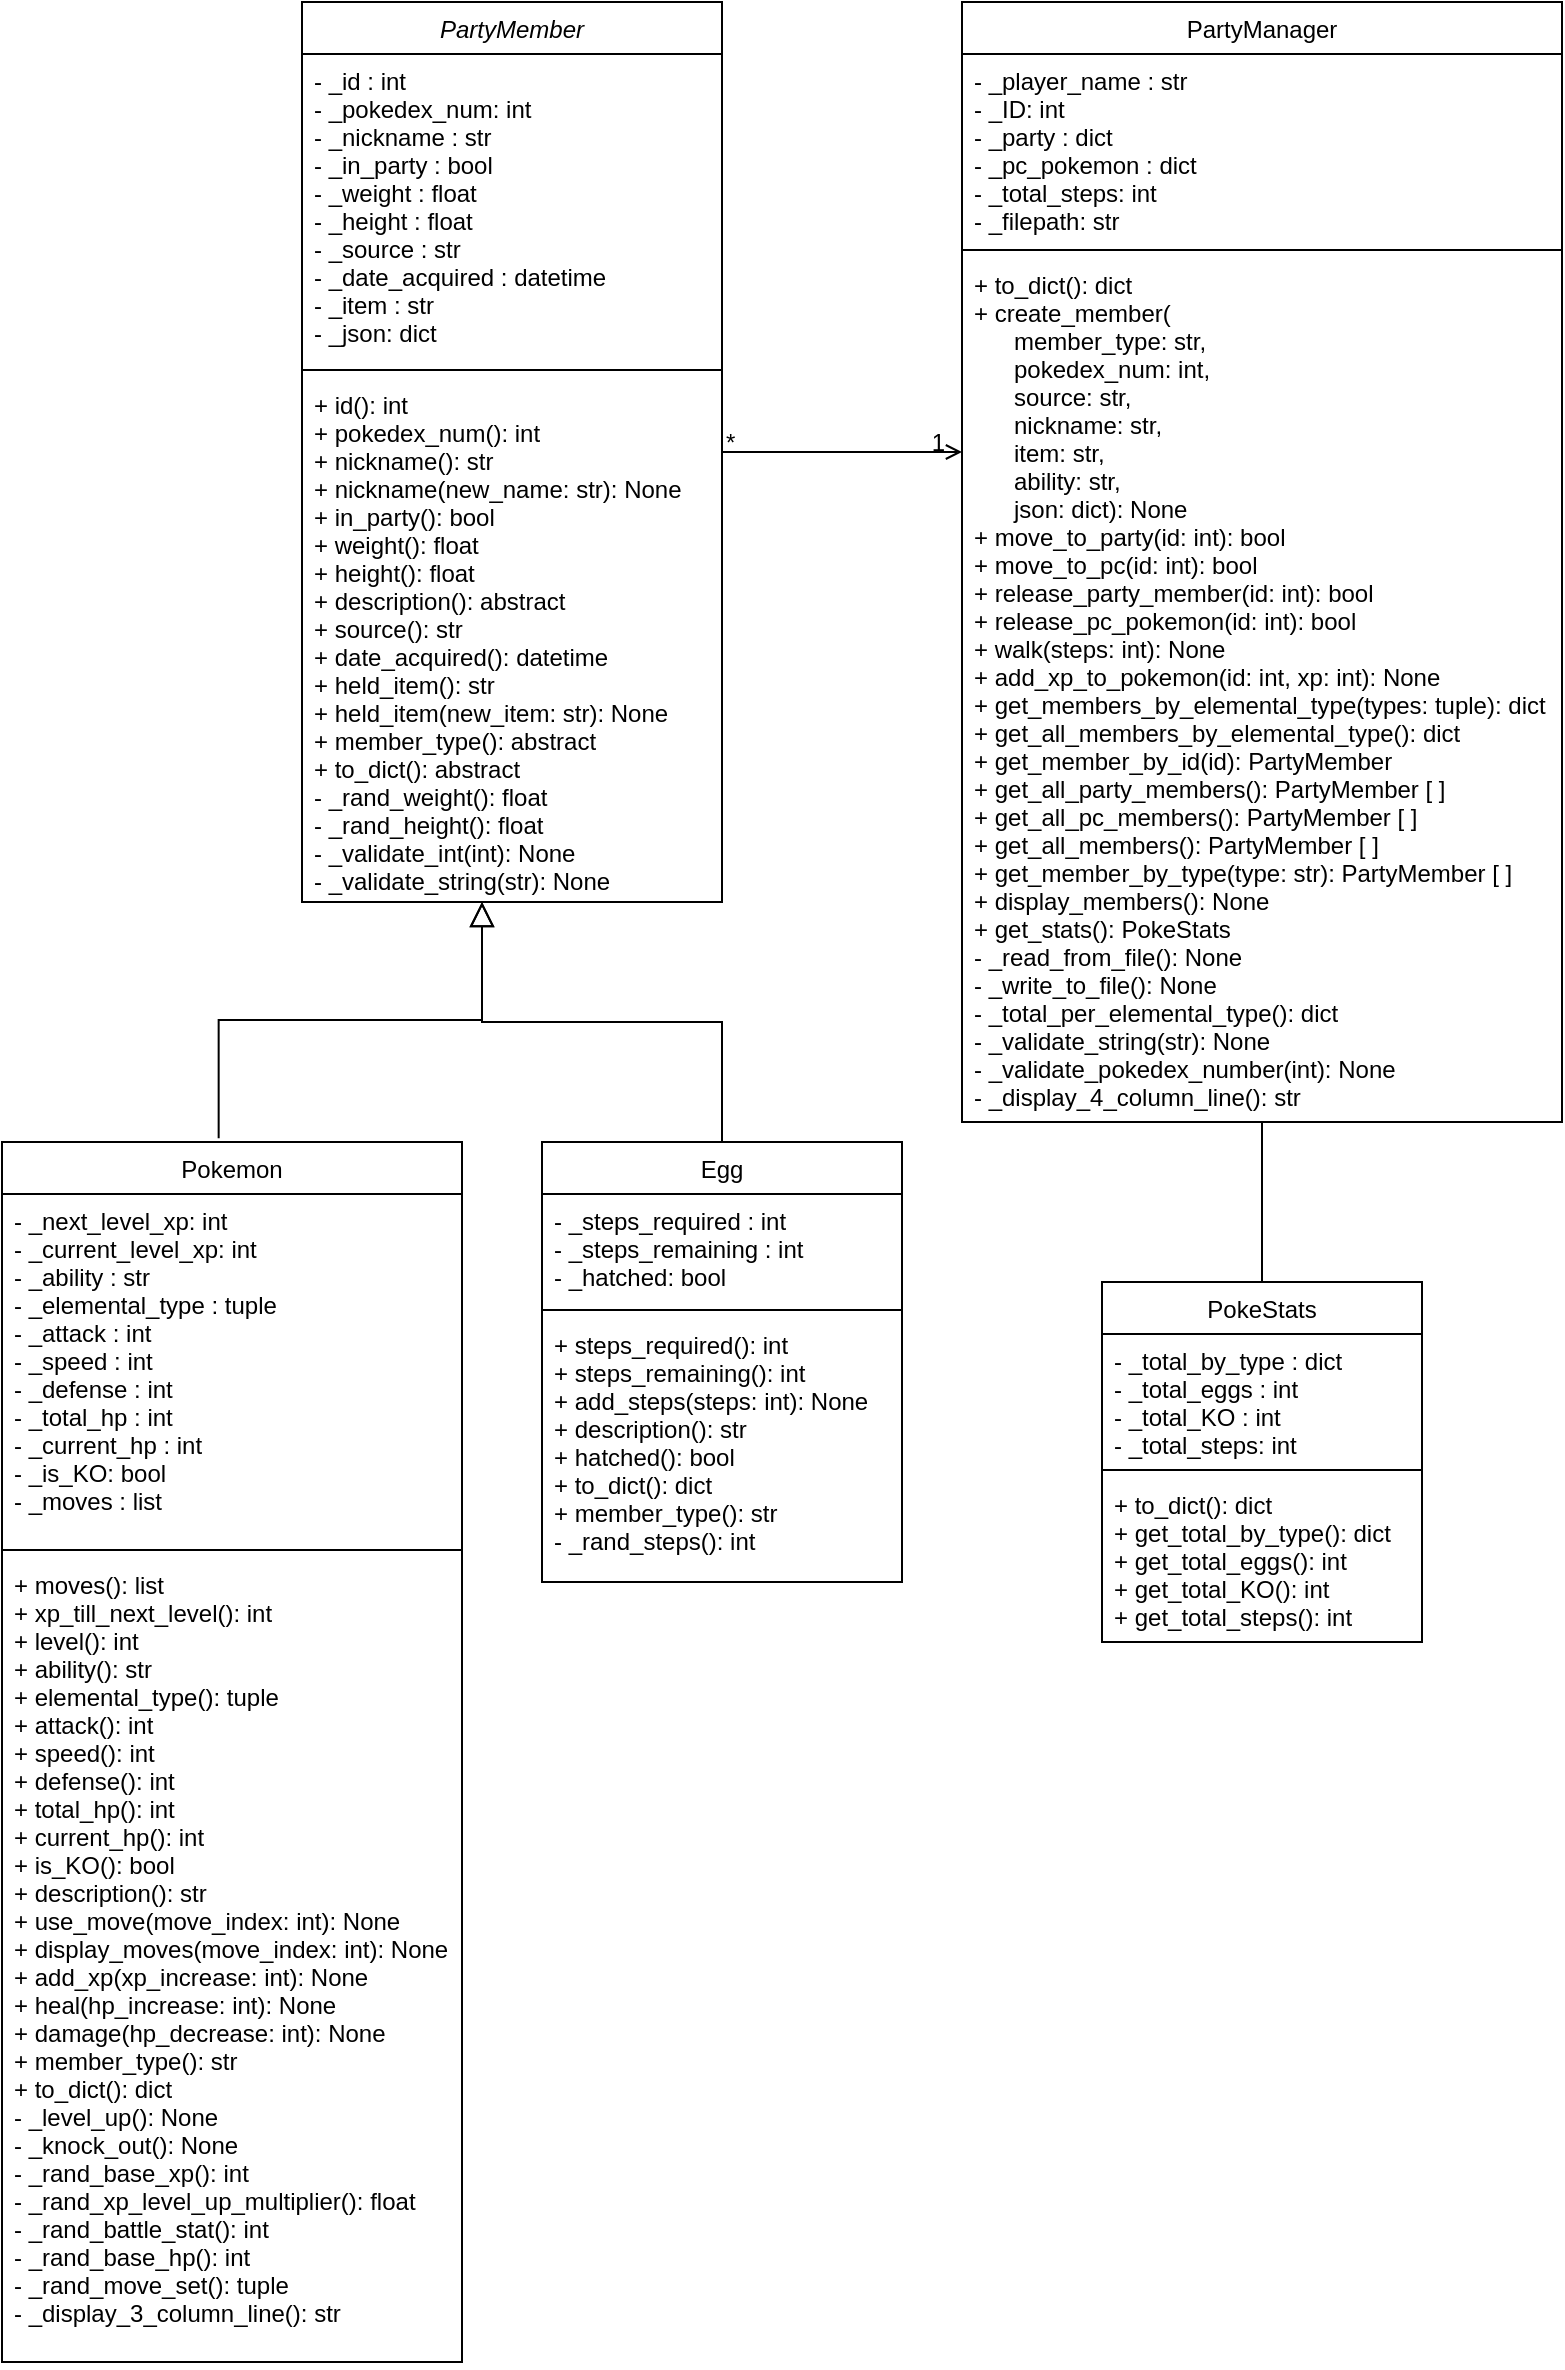<mxfile version="12.8.4" type="device"><diagram id="C5RBs43oDa-KdzZeNtuy" name="Page-1"><mxGraphModel dx="1038" dy="585" grid="1" gridSize="10" guides="1" tooltips="1" connect="1" arrows="1" fold="1" page="1" pageScale="1" pageWidth="827" pageHeight="1169" math="0" shadow="0"><root><mxCell id="WIyWlLk6GJQsqaUBKTNV-0"/><mxCell id="WIyWlLk6GJQsqaUBKTNV-1" parent="WIyWlLk6GJQsqaUBKTNV-0"/><mxCell id="zkfFHV4jXpPFQw0GAbJ--0" value="PartyMember" style="swimlane;fontStyle=2;align=center;verticalAlign=top;childLayout=stackLayout;horizontal=1;startSize=26;horizontalStack=0;resizeParent=1;resizeLast=0;collapsible=1;marginBottom=0;rounded=0;shadow=0;strokeWidth=1;" parent="WIyWlLk6GJQsqaUBKTNV-1" vertex="1"><mxGeometry x="190" y="40" width="210" height="450" as="geometry"><mxRectangle x="230" y="140" width="160" height="26" as="alternateBounds"/></mxGeometry></mxCell><mxCell id="zkfFHV4jXpPFQw0GAbJ--1" value="- _id : int&#10;- _pokedex_num: int&#10;- _nickname : str&#10;- _in_party : bool&#10;- _weight : float&#10;- _height : float&#10;- _source : str&#10;- _date_acquired : datetime&#10;- _item : str&#10;- _json: dict" style="text;align=left;verticalAlign=top;spacingLeft=4;spacingRight=4;overflow=hidden;rotatable=0;points=[[0,0.5],[1,0.5]];portConstraint=eastwest;" parent="zkfFHV4jXpPFQw0GAbJ--0" vertex="1"><mxGeometry y="26" width="210" height="154" as="geometry"/></mxCell><mxCell id="zkfFHV4jXpPFQw0GAbJ--4" value="" style="line;html=1;strokeWidth=1;align=left;verticalAlign=middle;spacingTop=-1;spacingLeft=3;spacingRight=3;rotatable=0;labelPosition=right;points=[];portConstraint=eastwest;" parent="zkfFHV4jXpPFQw0GAbJ--0" vertex="1"><mxGeometry y="180" width="210" height="8" as="geometry"/></mxCell><mxCell id="zkfFHV4jXpPFQw0GAbJ--5" value="+ id(): int&#10;+ pokedex_num(): int&#10;+ nickname(): str&#10;+ nickname(new_name: str): None&#10;+ in_party(): bool&#10;+ weight(): float&#10;+ height(): float&#10;+ description(): abstract&#10;+ source(): str&#10;+ date_acquired(): datetime&#10;+ held_item(): str&#10;+ held_item(new_item: str): None&#10;+ member_type(): abstract&#10;+ to_dict(): abstract&#10;- _rand_weight(): float&#10;- _rand_height(): float&#10;- _validate_int(int): None&#10;- _validate_string(str): None&#10;&#10;" style="text;align=left;verticalAlign=top;spacingLeft=4;spacingRight=4;overflow=hidden;rotatable=0;points=[[0,0.5],[1,0.5]];portConstraint=eastwest;" parent="zkfFHV4jXpPFQw0GAbJ--0" vertex="1"><mxGeometry y="188" width="210" height="262" as="geometry"/></mxCell><mxCell id="zkfFHV4jXpPFQw0GAbJ--6" value="Pokemon" style="swimlane;fontStyle=0;align=center;verticalAlign=top;childLayout=stackLayout;horizontal=1;startSize=26;horizontalStack=0;resizeParent=1;resizeLast=0;collapsible=1;marginBottom=0;rounded=0;shadow=0;strokeWidth=1;" parent="WIyWlLk6GJQsqaUBKTNV-1" vertex="1"><mxGeometry x="40" y="610" width="230" height="610" as="geometry"><mxRectangle x="130" y="380" width="160" height="26" as="alternateBounds"/></mxGeometry></mxCell><mxCell id="zkfFHV4jXpPFQw0GAbJ--8" value="- _next_level_xp: int&#10;- _current_level_xp: int&#10;- _ability : str&#10;- _elemental_type : tuple&#10;- _attack : int&#10;- _speed : int&#10;- _defense : int&#10;- _total_hp : int&#10;- _current_hp : int&#10;- _is_KO: bool&#10;- _moves : list" style="text;align=left;verticalAlign=top;spacingLeft=4;spacingRight=4;overflow=hidden;rotatable=0;points=[[0,0.5],[1,0.5]];portConstraint=eastwest;rounded=0;shadow=0;html=0;" parent="zkfFHV4jXpPFQw0GAbJ--6" vertex="1"><mxGeometry y="26" width="230" height="174" as="geometry"/></mxCell><mxCell id="zkfFHV4jXpPFQw0GAbJ--9" value="" style="line;html=1;strokeWidth=1;align=left;verticalAlign=middle;spacingTop=-1;spacingLeft=3;spacingRight=3;rotatable=0;labelPosition=right;points=[];portConstraint=eastwest;" parent="zkfFHV4jXpPFQw0GAbJ--6" vertex="1"><mxGeometry y="200" width="230" height="8" as="geometry"/></mxCell><mxCell id="zkfFHV4jXpPFQw0GAbJ--10" value="+ moves(): list&#10;+ xp_till_next_level(): int&#10;+ level(): int&#10;+ ability(): str&#10;+ elemental_type(): tuple&#10;+ attack(): int&#10;+ speed(): int&#10;+ defense(): int&#10;+ total_hp(): int&#10;+ current_hp(): int&#10;+ is_KO(): bool&#10;+ description(): str&#10;+ use_move(move_index: int): None &#10;+ display_moves(move_index: int): None&#10;+ add_xp(xp_increase: int): None&#10;+ heal(hp_increase: int): None&#10;+ damage(hp_decrease: int): None&#10;+ member_type(): str&#10;+ to_dict(): dict&#10;- _level_up(): None&#10;- _knock_out(): None&#10;- _rand_base_xp(): int&#10;- _rand_xp_level_up_multiplier(): float&#10;- _rand_battle_stat(): int&#10;- _rand_base_hp(): int&#10;- _rand_move_set(): tuple&#10;- _display_3_column_line(): str" style="text;align=left;verticalAlign=top;spacingLeft=4;spacingRight=4;overflow=hidden;rotatable=0;points=[[0,0.5],[1,0.5]];portConstraint=eastwest;fontStyle=0" parent="zkfFHV4jXpPFQw0GAbJ--6" vertex="1"><mxGeometry y="208" width="230" height="402" as="geometry"/></mxCell><mxCell id="zkfFHV4jXpPFQw0GAbJ--12" value="" style="endArrow=block;endSize=10;endFill=0;shadow=0;strokeWidth=1;rounded=0;edgeStyle=elbowEdgeStyle;elbow=vertical;exitX=0.471;exitY=-0.003;exitDx=0;exitDy=0;exitPerimeter=0;" parent="WIyWlLk6GJQsqaUBKTNV-1" source="zkfFHV4jXpPFQw0GAbJ--6" edge="1"><mxGeometry width="160" relative="1" as="geometry"><mxPoint x="170" y="620" as="sourcePoint"/><mxPoint x="280" y="490" as="targetPoint"/></mxGeometry></mxCell><mxCell id="zkfFHV4jXpPFQw0GAbJ--16" value="" style="endArrow=block;endSize=10;endFill=0;shadow=0;strokeWidth=1;rounded=0;edgeStyle=elbowEdgeStyle;elbow=vertical;exitX=0.5;exitY=0;exitDx=0;exitDy=0;" parent="WIyWlLk6GJQsqaUBKTNV-1" edge="1"><mxGeometry width="160" relative="1" as="geometry"><mxPoint x="400" y="620" as="sourcePoint"/><mxPoint x="280" y="490" as="targetPoint"/><Array as="points"><mxPoint x="340" y="550"/><mxPoint x="290" y="555"/><mxPoint x="290" y="555"/><mxPoint x="265" y="555"/></Array></mxGeometry></mxCell><mxCell id="zkfFHV4jXpPFQw0GAbJ--17" value="PartyManager" style="swimlane;fontStyle=0;align=center;verticalAlign=top;childLayout=stackLayout;horizontal=1;startSize=26;horizontalStack=0;resizeParent=1;resizeLast=0;collapsible=1;marginBottom=0;rounded=0;shadow=0;strokeWidth=1;" parent="WIyWlLk6GJQsqaUBKTNV-1" vertex="1"><mxGeometry x="520" y="40" width="300" height="560" as="geometry"><mxRectangle x="550" y="140" width="160" height="26" as="alternateBounds"/></mxGeometry></mxCell><mxCell id="zkfFHV4jXpPFQw0GAbJ--18" value="- _player_name : str&#10;- _ID: int&#10;- _party : dict&#10;- _pc_pokemon : dict&#10;- _total_steps: int&#10;- _filepath: str" style="text;align=left;verticalAlign=top;spacingLeft=4;spacingRight=4;overflow=hidden;rotatable=0;points=[[0,0.5],[1,0.5]];portConstraint=eastwest;" parent="zkfFHV4jXpPFQw0GAbJ--17" vertex="1"><mxGeometry y="26" width="300" height="94" as="geometry"/></mxCell><mxCell id="zkfFHV4jXpPFQw0GAbJ--23" value="" style="line;html=1;strokeWidth=1;align=left;verticalAlign=middle;spacingTop=-1;spacingLeft=3;spacingRight=3;rotatable=0;labelPosition=right;points=[];portConstraint=eastwest;" parent="zkfFHV4jXpPFQw0GAbJ--17" vertex="1"><mxGeometry y="120" width="300" height="8" as="geometry"/></mxCell><mxCell id="zkfFHV4jXpPFQw0GAbJ--24" value="+ to_dict(): dict&#10;+ create_member(&#10;      member_type: str, &#10;      pokedex_num: int,&#10;      source: str,&#10;      nickname: str,&#10;      item: str,&#10;      ability: str,&#10;      json: dict): None&#10;+ move_to_party(id: int): bool&#10;+ move_to_pc(id: int): bool &#10;+ release_party_member(id: int): bool&#10;+ release_pc_pokemon(id: int): bool &#10;+ walk(steps: int): None&#10;+ add_xp_to_pokemon(id: int, xp: int): None&#10;+ get_members_by_elemental_type(types: tuple): dict&#10;+ get_all_members_by_elemental_type(): dict&#10;+ get_member_by_id(id): PartyMember&#10;+ get_all_party_members(): PartyMember [ ] &#10;+ get_all_pc_members(): PartyMember [ ] &#10;+ get_all_members(): PartyMember [ ]&#10;+ get_member_by_type(type: str): PartyMember [ ]&#10;+ display_members(): None&#10;+ get_stats(): PokeStats&#10;- _read_from_file(): None&#10;- _write_to_file(): None&#10;- _total_per_elemental_type(): dict&#10;- _validate_string(str): None&#10;- _validate_pokedex_number(int): None&#10;- _display_4_column_line(): str" style="text;align=left;verticalAlign=top;spacingLeft=4;spacingRight=4;overflow=hidden;rotatable=0;points=[[0,0.5],[1,0.5]];portConstraint=eastwest;labelBackgroundColor=#ffffff;fontColor=#000000;" parent="zkfFHV4jXpPFQw0GAbJ--17" vertex="1"><mxGeometry y="128" width="300" height="432" as="geometry"/></mxCell><mxCell id="zkfFHV4jXpPFQw0GAbJ--26" value="" style="endArrow=open;shadow=0;strokeWidth=1;strokeColor=#000000;rounded=0;endFill=1;edgeStyle=elbowEdgeStyle;elbow=vertical;" parent="WIyWlLk6GJQsqaUBKTNV-1" source="zkfFHV4jXpPFQw0GAbJ--0" target="zkfFHV4jXpPFQw0GAbJ--17" edge="1"><mxGeometry x="0.5" y="41" relative="1" as="geometry"><mxPoint x="350" y="112" as="sourcePoint"/><mxPoint x="510" y="112" as="targetPoint"/><mxPoint x="-40" y="32" as="offset"/></mxGeometry></mxCell><mxCell id="zkfFHV4jXpPFQw0GAbJ--27" value="*" style="resizable=0;align=left;verticalAlign=bottom;labelBackgroundColor=none;fontSize=12;" parent="zkfFHV4jXpPFQw0GAbJ--26" connectable="0" vertex="1"><mxGeometry x="-1" relative="1" as="geometry"><mxPoint y="4" as="offset"/></mxGeometry></mxCell><mxCell id="zkfFHV4jXpPFQw0GAbJ--28" value="1" style="resizable=0;align=right;verticalAlign=bottom;labelBackgroundColor=none;fontSize=12;" parent="zkfFHV4jXpPFQw0GAbJ--26" connectable="0" vertex="1"><mxGeometry x="1" relative="1" as="geometry"><mxPoint x="-7" y="4" as="offset"/></mxGeometry></mxCell><mxCell id="Sik1qKJw6gZX7A1h7047-7" value="Egg" style="swimlane;fontStyle=0;align=center;verticalAlign=top;childLayout=stackLayout;horizontal=1;startSize=26;horizontalStack=0;resizeParent=1;resizeLast=0;collapsible=1;marginBottom=0;rounded=0;shadow=0;strokeWidth=1;" parent="WIyWlLk6GJQsqaUBKTNV-1" vertex="1"><mxGeometry x="310" y="610" width="180" height="220" as="geometry"><mxRectangle x="130" y="380" width="160" height="26" as="alternateBounds"/></mxGeometry></mxCell><mxCell id="Sik1qKJw6gZX7A1h7047-8" value="- _steps_required : int&#10;- _steps_remaining : int&#10;- _hatched: bool&#10;" style="text;align=left;verticalAlign=top;spacingLeft=4;spacingRight=4;overflow=hidden;rotatable=0;points=[[0,0.5],[1,0.5]];portConstraint=eastwest;rounded=0;shadow=0;html=0;" parent="Sik1qKJw6gZX7A1h7047-7" vertex="1"><mxGeometry y="26" width="180" height="54" as="geometry"/></mxCell><mxCell id="Sik1qKJw6gZX7A1h7047-9" value="" style="line;html=1;strokeWidth=1;align=left;verticalAlign=middle;spacingTop=-1;spacingLeft=3;spacingRight=3;rotatable=0;labelPosition=right;points=[];portConstraint=eastwest;" parent="Sik1qKJw6gZX7A1h7047-7" vertex="1"><mxGeometry y="80" width="180" height="8" as="geometry"/></mxCell><mxCell id="Sik1qKJw6gZX7A1h7047-10" value="+ steps_required(): int&#10;+ steps_remaining(): int&#10;+ add_steps(steps: int): None&#10;+ description(): str&#10;+ hatched(): bool&#10;+ to_dict(): dict&#10;+ member_type(): str&#10;- _rand_steps(): int" style="text;align=left;verticalAlign=top;spacingLeft=4;spacingRight=4;overflow=hidden;rotatable=0;points=[[0,0.5],[1,0.5]];portConstraint=eastwest;fontStyle=0" parent="Sik1qKJw6gZX7A1h7047-7" vertex="1"><mxGeometry y="88" width="180" height="132" as="geometry"/></mxCell><mxCell id="Sik1qKJw6gZX7A1h7047-13" value="PokeStats" style="swimlane;fontStyle=0;align=center;verticalAlign=top;childLayout=stackLayout;horizontal=1;startSize=26;horizontalStack=0;resizeParent=1;resizeParentMax=0;resizeLast=0;collapsible=1;marginBottom=0;" parent="WIyWlLk6GJQsqaUBKTNV-1" vertex="1"><mxGeometry x="590" y="680" width="160" height="180" as="geometry"/></mxCell><mxCell id="Sik1qKJw6gZX7A1h7047-14" value="- _total_by_type : dict&#10;- _total_eggs : int&#10;- _total_KO : int&#10;- _total_steps: int" style="text;strokeColor=none;fillColor=none;align=left;verticalAlign=top;spacingLeft=4;spacingRight=4;overflow=hidden;rotatable=0;points=[[0,0.5],[1,0.5]];portConstraint=eastwest;" parent="Sik1qKJw6gZX7A1h7047-13" vertex="1"><mxGeometry y="26" width="160" height="64" as="geometry"/></mxCell><mxCell id="Sik1qKJw6gZX7A1h7047-15" value="" style="line;strokeWidth=1;fillColor=none;align=left;verticalAlign=middle;spacingTop=-1;spacingLeft=3;spacingRight=3;rotatable=0;labelPosition=right;points=[];portConstraint=eastwest;" parent="Sik1qKJw6gZX7A1h7047-13" vertex="1"><mxGeometry y="90" width="160" height="8" as="geometry"/></mxCell><mxCell id="Sik1qKJw6gZX7A1h7047-16" value="+ to_dict(): dict&#10;+ get_total_by_type(): dict&#10;+ get_total_eggs(): int&#10;+ get_total_KO(): int&#10;+ get_total_steps(): int&#10;" style="text;strokeColor=none;fillColor=none;align=left;verticalAlign=top;spacingLeft=4;spacingRight=4;overflow=hidden;rotatable=0;points=[[0,0.5],[1,0.5]];portConstraint=eastwest;" parent="Sik1qKJw6gZX7A1h7047-13" vertex="1"><mxGeometry y="98" width="160" height="82" as="geometry"/></mxCell><mxCell id="Sik1qKJw6gZX7A1h7047-17" value="" style="endArrow=none;html=1;exitX=0.5;exitY=0;exitDx=0;exitDy=0;" parent="WIyWlLk6GJQsqaUBKTNV-1" source="Sik1qKJw6gZX7A1h7047-13" target="zkfFHV4jXpPFQw0GAbJ--24" edge="1"><mxGeometry width="50" height="50" relative="1" as="geometry"><mxPoint x="668" y="670" as="sourcePoint"/><mxPoint x="680" y="620" as="targetPoint"/></mxGeometry></mxCell></root></mxGraphModel></diagram></mxfile>